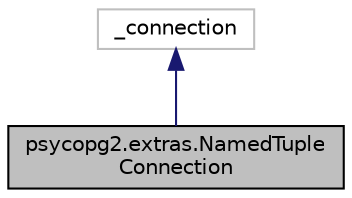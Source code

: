 digraph "psycopg2.extras.NamedTupleConnection"
{
 // LATEX_PDF_SIZE
  edge [fontname="Helvetica",fontsize="10",labelfontname="Helvetica",labelfontsize="10"];
  node [fontname="Helvetica",fontsize="10",shape=record];
  Node1 [label="psycopg2.extras.NamedTuple\lConnection",height=0.2,width=0.4,color="black", fillcolor="grey75", style="filled", fontcolor="black",tooltip=" "];
  Node2 -> Node1 [dir="back",color="midnightblue",fontsize="10",style="solid",fontname="Helvetica"];
  Node2 [label="_connection",height=0.2,width=0.4,color="grey75", fillcolor="white", style="filled",tooltip=" "];
}
